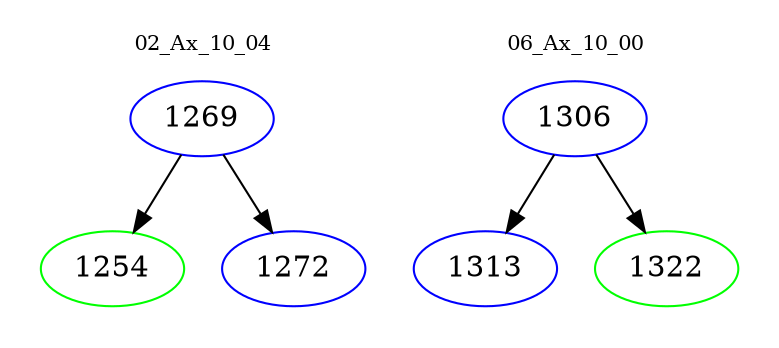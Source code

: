 digraph{
subgraph cluster_0 {
color = white
label = "02_Ax_10_04";
fontsize=10;
T0_1269 [label="1269", color="blue"]
T0_1269 -> T0_1254 [color="black"]
T0_1254 [label="1254", color="green"]
T0_1269 -> T0_1272 [color="black"]
T0_1272 [label="1272", color="blue"]
}
subgraph cluster_1 {
color = white
label = "06_Ax_10_00";
fontsize=10;
T1_1306 [label="1306", color="blue"]
T1_1306 -> T1_1313 [color="black"]
T1_1313 [label="1313", color="blue"]
T1_1306 -> T1_1322 [color="black"]
T1_1322 [label="1322", color="green"]
}
}
